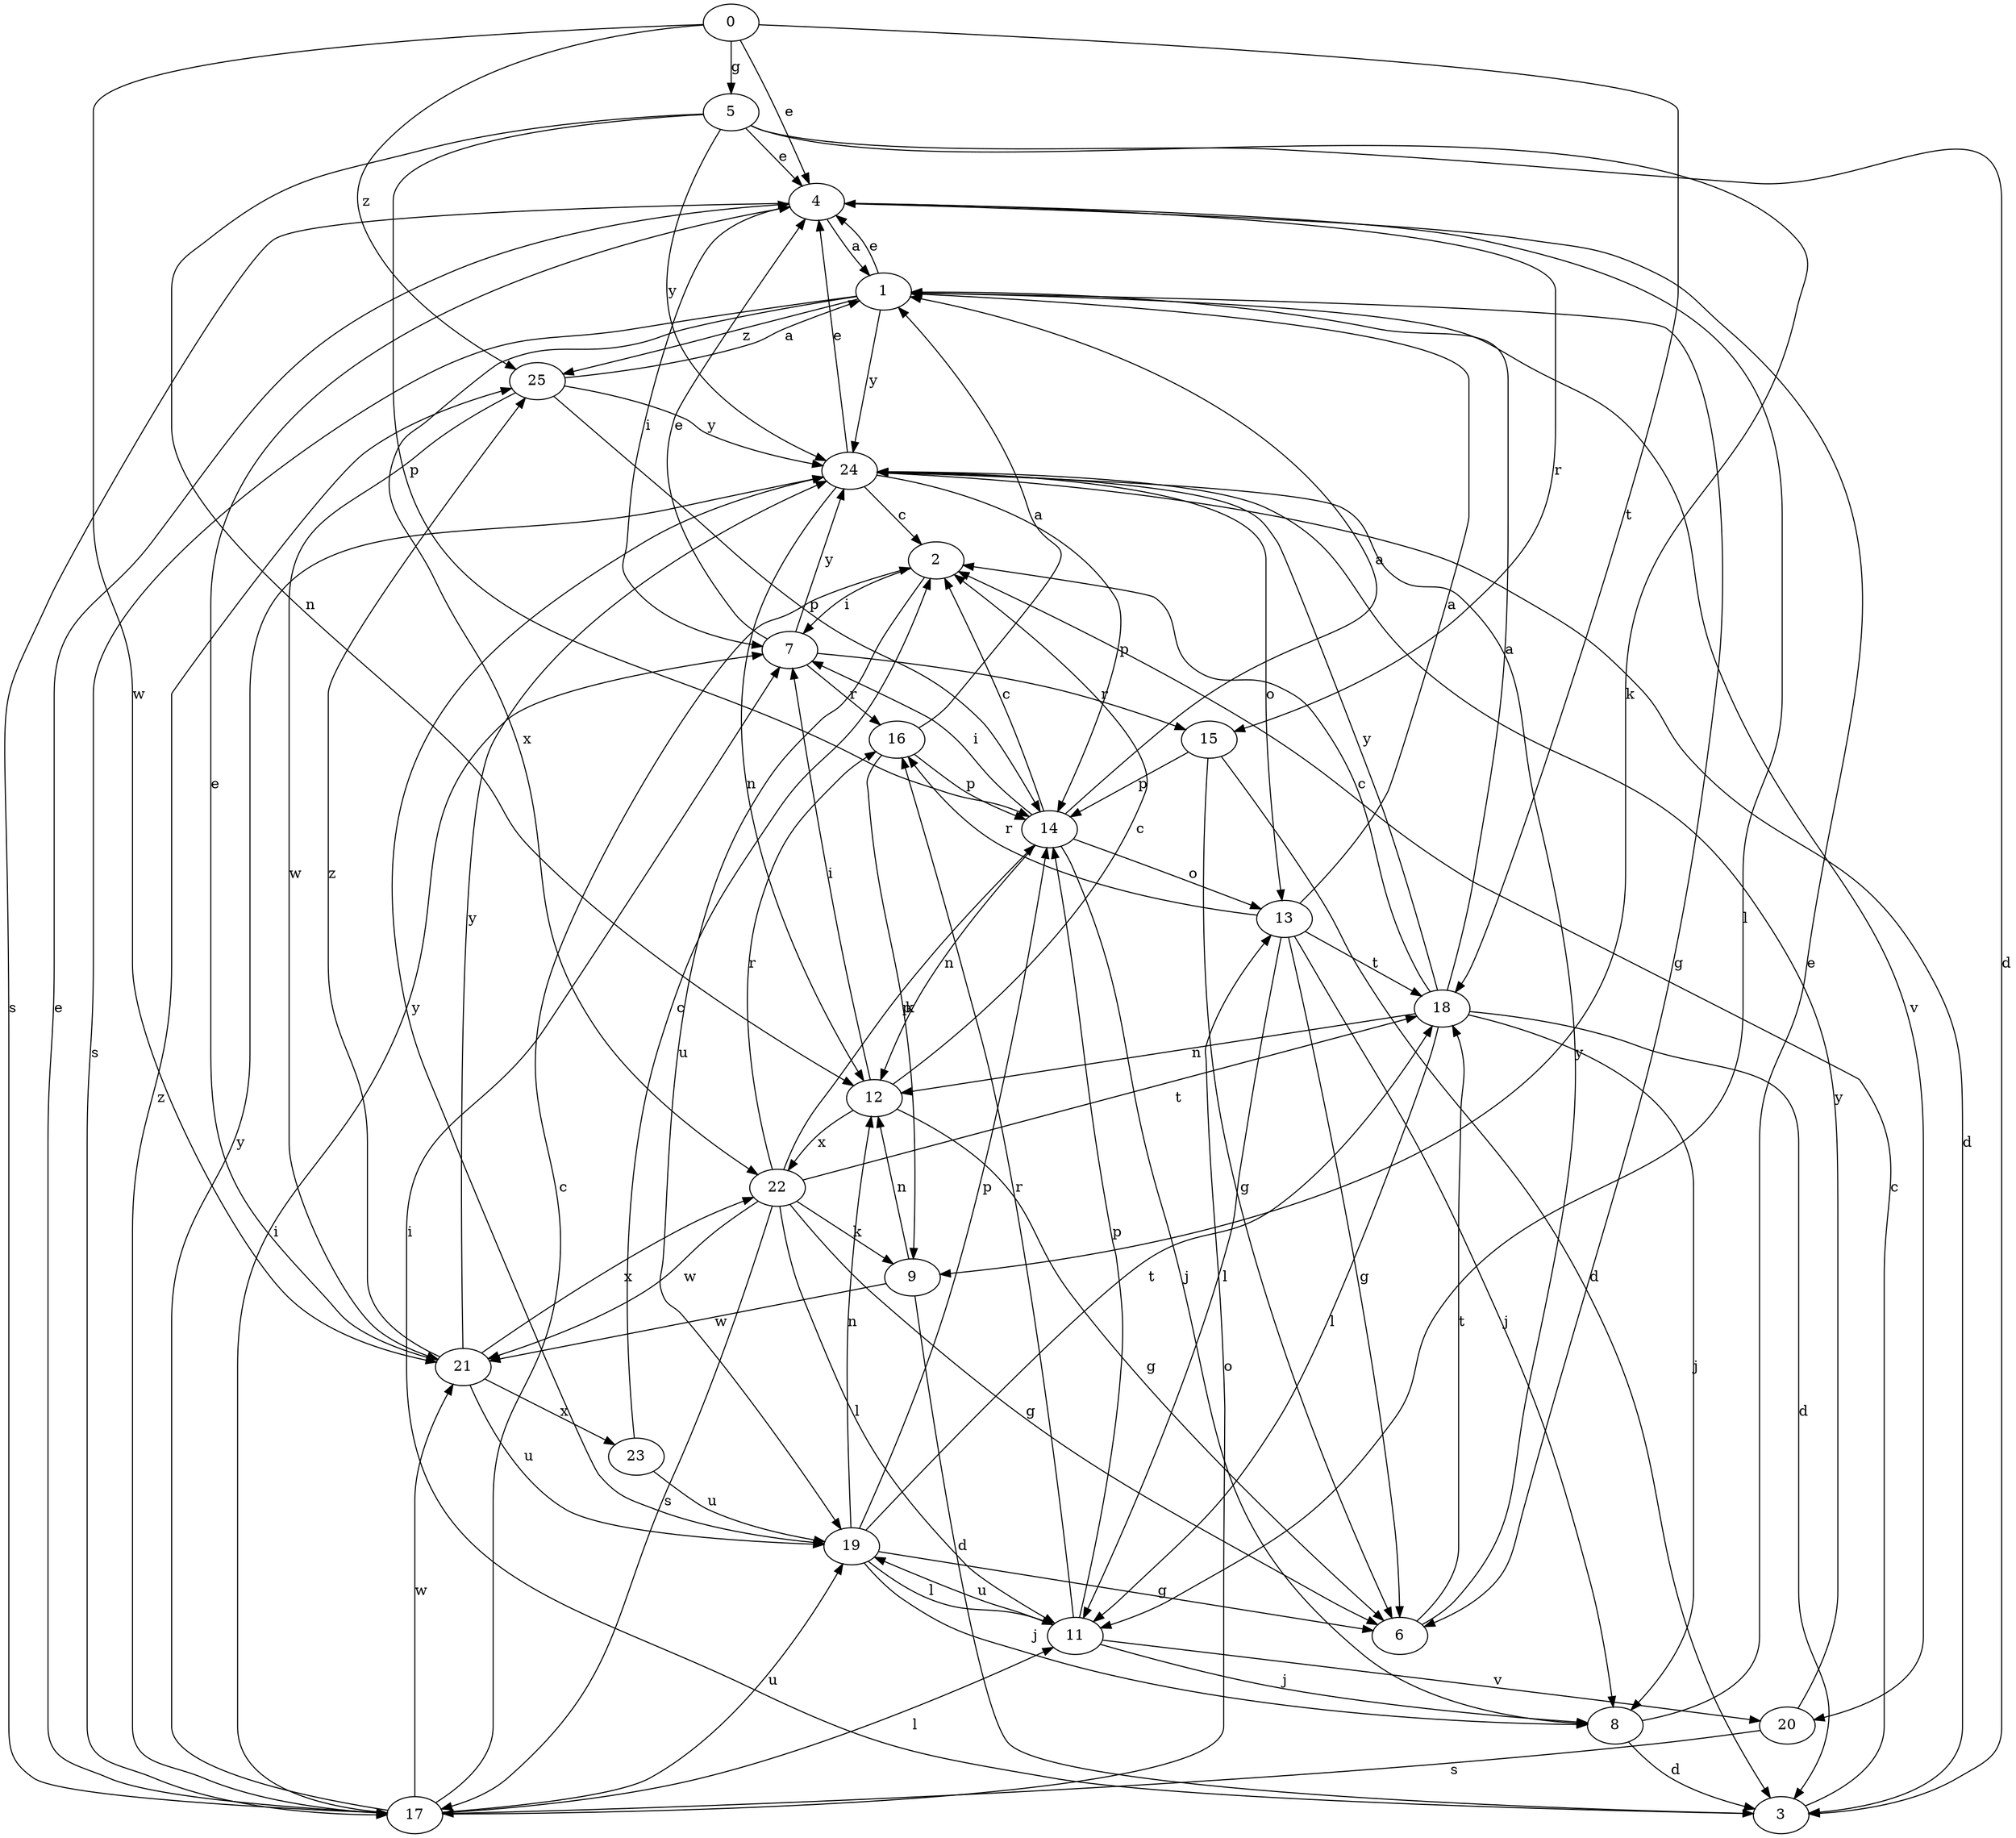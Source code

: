 strict digraph  {
0;
1;
2;
3;
4;
5;
6;
7;
8;
9;
11;
12;
13;
14;
15;
16;
17;
18;
19;
20;
21;
22;
23;
24;
25;
0 -> 4  [label=e];
0 -> 5  [label=g];
0 -> 18  [label=t];
0 -> 21  [label=w];
0 -> 25  [label=z];
1 -> 4  [label=e];
1 -> 6  [label=g];
1 -> 17  [label=s];
1 -> 20  [label=v];
1 -> 22  [label=x];
1 -> 24  [label=y];
1 -> 25  [label=z];
2 -> 7  [label=i];
2 -> 19  [label=u];
3 -> 2  [label=c];
3 -> 7  [label=i];
4 -> 1  [label=a];
4 -> 7  [label=i];
4 -> 11  [label=l];
4 -> 15  [label=r];
4 -> 17  [label=s];
5 -> 3  [label=d];
5 -> 4  [label=e];
5 -> 9  [label=k];
5 -> 12  [label=n];
5 -> 14  [label=p];
5 -> 24  [label=y];
6 -> 18  [label=t];
6 -> 24  [label=y];
7 -> 4  [label=e];
7 -> 15  [label=r];
7 -> 16  [label=r];
7 -> 24  [label=y];
8 -> 3  [label=d];
8 -> 4  [label=e];
9 -> 3  [label=d];
9 -> 12  [label=n];
9 -> 21  [label=w];
11 -> 8  [label=j];
11 -> 14  [label=p];
11 -> 16  [label=r];
11 -> 19  [label=u];
11 -> 20  [label=v];
12 -> 2  [label=c];
12 -> 6  [label=g];
12 -> 7  [label=i];
12 -> 22  [label=x];
13 -> 1  [label=a];
13 -> 6  [label=g];
13 -> 8  [label=j];
13 -> 11  [label=l];
13 -> 16  [label=r];
13 -> 18  [label=t];
14 -> 1  [label=a];
14 -> 2  [label=c];
14 -> 7  [label=i];
14 -> 8  [label=j];
14 -> 12  [label=n];
14 -> 13  [label=o];
15 -> 3  [label=d];
15 -> 6  [label=g];
15 -> 14  [label=p];
16 -> 1  [label=a];
16 -> 9  [label=k];
16 -> 14  [label=p];
17 -> 2  [label=c];
17 -> 4  [label=e];
17 -> 7  [label=i];
17 -> 11  [label=l];
17 -> 13  [label=o];
17 -> 19  [label=u];
17 -> 21  [label=w];
17 -> 24  [label=y];
17 -> 25  [label=z];
18 -> 1  [label=a];
18 -> 2  [label=c];
18 -> 3  [label=d];
18 -> 8  [label=j];
18 -> 11  [label=l];
18 -> 12  [label=n];
18 -> 24  [label=y];
19 -> 6  [label=g];
19 -> 8  [label=j];
19 -> 11  [label=l];
19 -> 12  [label=n];
19 -> 14  [label=p];
19 -> 18  [label=t];
19 -> 24  [label=y];
20 -> 17  [label=s];
20 -> 24  [label=y];
21 -> 4  [label=e];
21 -> 19  [label=u];
21 -> 22  [label=x];
21 -> 23  [label=x];
21 -> 24  [label=y];
21 -> 25  [label=z];
22 -> 6  [label=g];
22 -> 9  [label=k];
22 -> 11  [label=l];
22 -> 14  [label=p];
22 -> 16  [label=r];
22 -> 17  [label=s];
22 -> 18  [label=t];
22 -> 21  [label=w];
23 -> 2  [label=c];
23 -> 19  [label=u];
24 -> 2  [label=c];
24 -> 3  [label=d];
24 -> 4  [label=e];
24 -> 12  [label=n];
24 -> 13  [label=o];
24 -> 14  [label=p];
25 -> 1  [label=a];
25 -> 14  [label=p];
25 -> 21  [label=w];
25 -> 24  [label=y];
}
